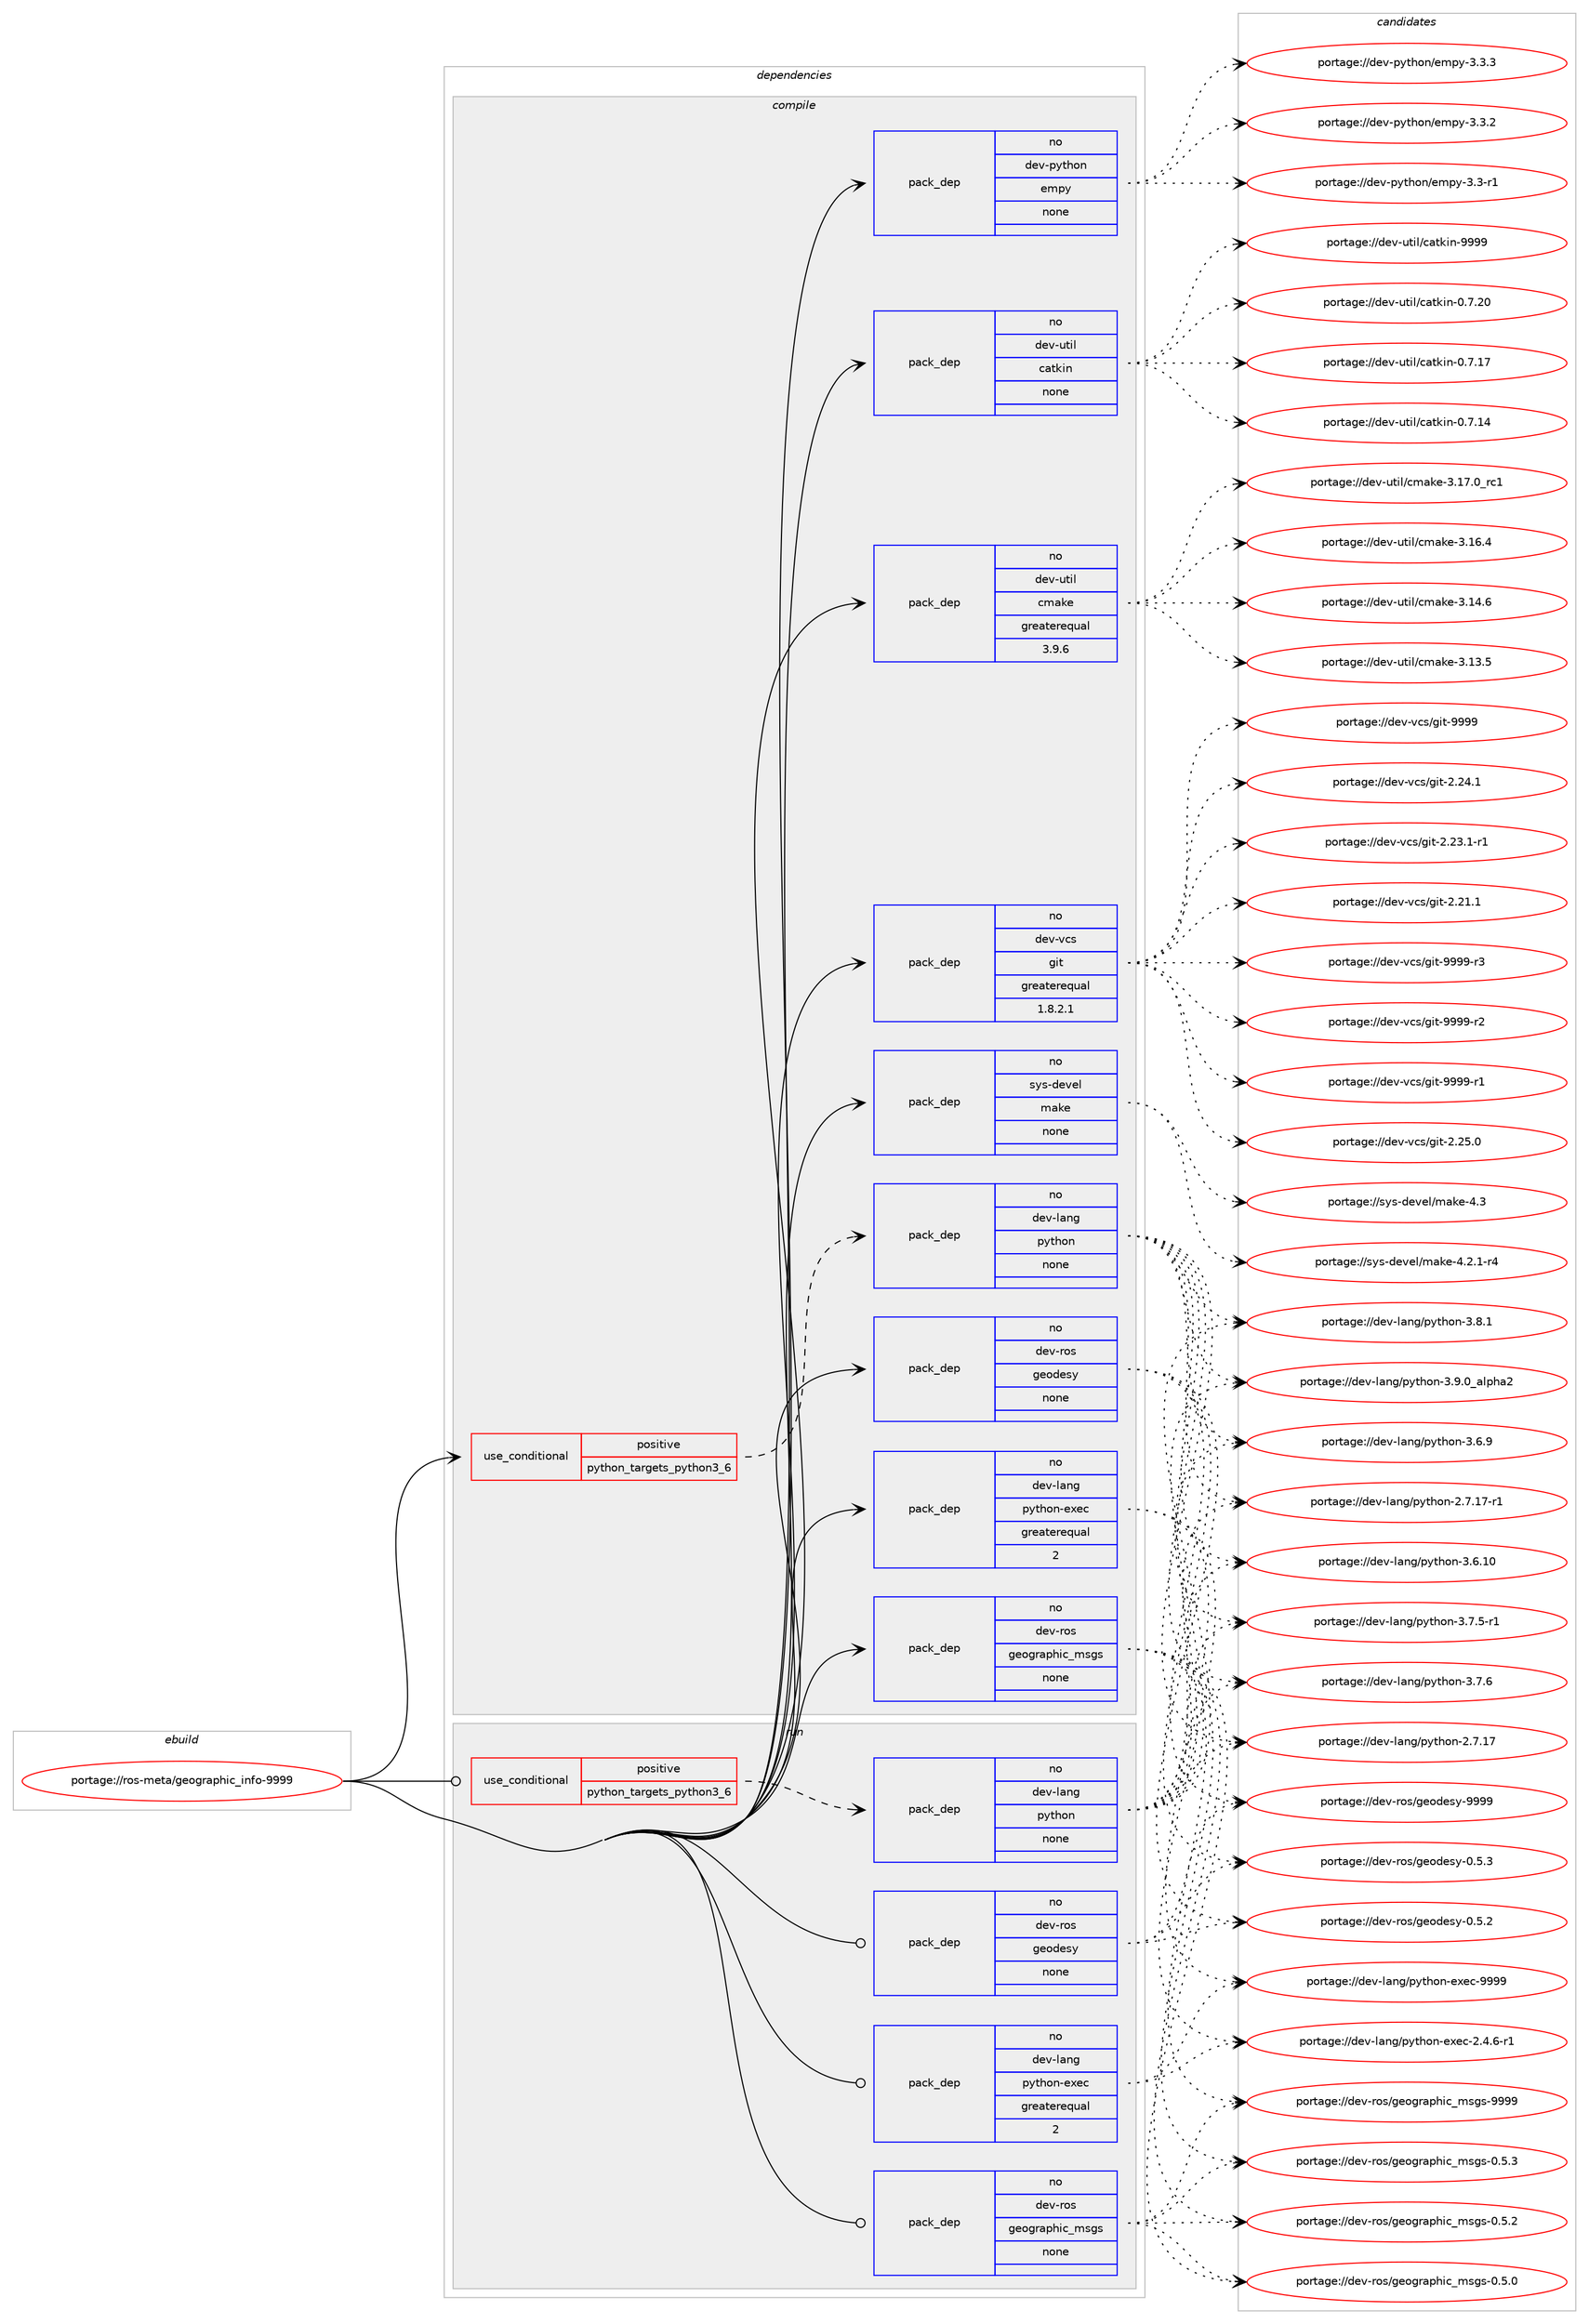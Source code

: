 digraph prolog {

# *************
# Graph options
# *************

newrank=true;
concentrate=true;
compound=true;
graph [rankdir=LR,fontname=Helvetica,fontsize=10,ranksep=1.5];#, ranksep=2.5, nodesep=0.2];
edge  [arrowhead=vee];
node  [fontname=Helvetica,fontsize=10];

# **********
# The ebuild
# **********

subgraph cluster_leftcol {
color=gray;
rank=same;
label=<<i>ebuild</i>>;
id [label="portage://ros-meta/geographic_info-9999", color=red, width=4, href="../ros-meta/geographic_info-9999.svg"];
}

# ****************
# The dependencies
# ****************

subgraph cluster_midcol {
color=gray;
label=<<i>dependencies</i>>;
subgraph cluster_compile {
fillcolor="#eeeeee";
style=filled;
label=<<i>compile</i>>;
subgraph cond21362 {
dependency108070 [label=<<TABLE BORDER="0" CELLBORDER="1" CELLSPACING="0" CELLPADDING="4"><TR><TD ROWSPAN="3" CELLPADDING="10">use_conditional</TD></TR><TR><TD>positive</TD></TR><TR><TD>python_targets_python3_6</TD></TR></TABLE>>, shape=none, color=red];
subgraph pack84900 {
dependency108071 [label=<<TABLE BORDER="0" CELLBORDER="1" CELLSPACING="0" CELLPADDING="4" WIDTH="220"><TR><TD ROWSPAN="6" CELLPADDING="30">pack_dep</TD></TR><TR><TD WIDTH="110">no</TD></TR><TR><TD>dev-lang</TD></TR><TR><TD>python</TD></TR><TR><TD>none</TD></TR><TR><TD></TD></TR></TABLE>>, shape=none, color=blue];
}
dependency108070:e -> dependency108071:w [weight=20,style="dashed",arrowhead="vee"];
}
id:e -> dependency108070:w [weight=20,style="solid",arrowhead="vee"];
subgraph pack84901 {
dependency108072 [label=<<TABLE BORDER="0" CELLBORDER="1" CELLSPACING="0" CELLPADDING="4" WIDTH="220"><TR><TD ROWSPAN="6" CELLPADDING="30">pack_dep</TD></TR><TR><TD WIDTH="110">no</TD></TR><TR><TD>dev-lang</TD></TR><TR><TD>python-exec</TD></TR><TR><TD>greaterequal</TD></TR><TR><TD>2</TD></TR></TABLE>>, shape=none, color=blue];
}
id:e -> dependency108072:w [weight=20,style="solid",arrowhead="vee"];
subgraph pack84902 {
dependency108073 [label=<<TABLE BORDER="0" CELLBORDER="1" CELLSPACING="0" CELLPADDING="4" WIDTH="220"><TR><TD ROWSPAN="6" CELLPADDING="30">pack_dep</TD></TR><TR><TD WIDTH="110">no</TD></TR><TR><TD>dev-python</TD></TR><TR><TD>empy</TD></TR><TR><TD>none</TD></TR><TR><TD></TD></TR></TABLE>>, shape=none, color=blue];
}
id:e -> dependency108073:w [weight=20,style="solid",arrowhead="vee"];
subgraph pack84903 {
dependency108074 [label=<<TABLE BORDER="0" CELLBORDER="1" CELLSPACING="0" CELLPADDING="4" WIDTH="220"><TR><TD ROWSPAN="6" CELLPADDING="30">pack_dep</TD></TR><TR><TD WIDTH="110">no</TD></TR><TR><TD>dev-ros</TD></TR><TR><TD>geodesy</TD></TR><TR><TD>none</TD></TR><TR><TD></TD></TR></TABLE>>, shape=none, color=blue];
}
id:e -> dependency108074:w [weight=20,style="solid",arrowhead="vee"];
subgraph pack84904 {
dependency108075 [label=<<TABLE BORDER="0" CELLBORDER="1" CELLSPACING="0" CELLPADDING="4" WIDTH="220"><TR><TD ROWSPAN="6" CELLPADDING="30">pack_dep</TD></TR><TR><TD WIDTH="110">no</TD></TR><TR><TD>dev-ros</TD></TR><TR><TD>geographic_msgs</TD></TR><TR><TD>none</TD></TR><TR><TD></TD></TR></TABLE>>, shape=none, color=blue];
}
id:e -> dependency108075:w [weight=20,style="solid",arrowhead="vee"];
subgraph pack84905 {
dependency108076 [label=<<TABLE BORDER="0" CELLBORDER="1" CELLSPACING="0" CELLPADDING="4" WIDTH="220"><TR><TD ROWSPAN="6" CELLPADDING="30">pack_dep</TD></TR><TR><TD WIDTH="110">no</TD></TR><TR><TD>dev-util</TD></TR><TR><TD>catkin</TD></TR><TR><TD>none</TD></TR><TR><TD></TD></TR></TABLE>>, shape=none, color=blue];
}
id:e -> dependency108076:w [weight=20,style="solid",arrowhead="vee"];
subgraph pack84906 {
dependency108077 [label=<<TABLE BORDER="0" CELLBORDER="1" CELLSPACING="0" CELLPADDING="4" WIDTH="220"><TR><TD ROWSPAN="6" CELLPADDING="30">pack_dep</TD></TR><TR><TD WIDTH="110">no</TD></TR><TR><TD>dev-util</TD></TR><TR><TD>cmake</TD></TR><TR><TD>greaterequal</TD></TR><TR><TD>3.9.6</TD></TR></TABLE>>, shape=none, color=blue];
}
id:e -> dependency108077:w [weight=20,style="solid",arrowhead="vee"];
subgraph pack84907 {
dependency108078 [label=<<TABLE BORDER="0" CELLBORDER="1" CELLSPACING="0" CELLPADDING="4" WIDTH="220"><TR><TD ROWSPAN="6" CELLPADDING="30">pack_dep</TD></TR><TR><TD WIDTH="110">no</TD></TR><TR><TD>dev-vcs</TD></TR><TR><TD>git</TD></TR><TR><TD>greaterequal</TD></TR><TR><TD>1.8.2.1</TD></TR></TABLE>>, shape=none, color=blue];
}
id:e -> dependency108078:w [weight=20,style="solid",arrowhead="vee"];
subgraph pack84908 {
dependency108079 [label=<<TABLE BORDER="0" CELLBORDER="1" CELLSPACING="0" CELLPADDING="4" WIDTH="220"><TR><TD ROWSPAN="6" CELLPADDING="30">pack_dep</TD></TR><TR><TD WIDTH="110">no</TD></TR><TR><TD>sys-devel</TD></TR><TR><TD>make</TD></TR><TR><TD>none</TD></TR><TR><TD></TD></TR></TABLE>>, shape=none, color=blue];
}
id:e -> dependency108079:w [weight=20,style="solid",arrowhead="vee"];
}
subgraph cluster_compileandrun {
fillcolor="#eeeeee";
style=filled;
label=<<i>compile and run</i>>;
}
subgraph cluster_run {
fillcolor="#eeeeee";
style=filled;
label=<<i>run</i>>;
subgraph cond21363 {
dependency108080 [label=<<TABLE BORDER="0" CELLBORDER="1" CELLSPACING="0" CELLPADDING="4"><TR><TD ROWSPAN="3" CELLPADDING="10">use_conditional</TD></TR><TR><TD>positive</TD></TR><TR><TD>python_targets_python3_6</TD></TR></TABLE>>, shape=none, color=red];
subgraph pack84909 {
dependency108081 [label=<<TABLE BORDER="0" CELLBORDER="1" CELLSPACING="0" CELLPADDING="4" WIDTH="220"><TR><TD ROWSPAN="6" CELLPADDING="30">pack_dep</TD></TR><TR><TD WIDTH="110">no</TD></TR><TR><TD>dev-lang</TD></TR><TR><TD>python</TD></TR><TR><TD>none</TD></TR><TR><TD></TD></TR></TABLE>>, shape=none, color=blue];
}
dependency108080:e -> dependency108081:w [weight=20,style="dashed",arrowhead="vee"];
}
id:e -> dependency108080:w [weight=20,style="solid",arrowhead="odot"];
subgraph pack84910 {
dependency108082 [label=<<TABLE BORDER="0" CELLBORDER="1" CELLSPACING="0" CELLPADDING="4" WIDTH="220"><TR><TD ROWSPAN="6" CELLPADDING="30">pack_dep</TD></TR><TR><TD WIDTH="110">no</TD></TR><TR><TD>dev-lang</TD></TR><TR><TD>python-exec</TD></TR><TR><TD>greaterequal</TD></TR><TR><TD>2</TD></TR></TABLE>>, shape=none, color=blue];
}
id:e -> dependency108082:w [weight=20,style="solid",arrowhead="odot"];
subgraph pack84911 {
dependency108083 [label=<<TABLE BORDER="0" CELLBORDER="1" CELLSPACING="0" CELLPADDING="4" WIDTH="220"><TR><TD ROWSPAN="6" CELLPADDING="30">pack_dep</TD></TR><TR><TD WIDTH="110">no</TD></TR><TR><TD>dev-ros</TD></TR><TR><TD>geodesy</TD></TR><TR><TD>none</TD></TR><TR><TD></TD></TR></TABLE>>, shape=none, color=blue];
}
id:e -> dependency108083:w [weight=20,style="solid",arrowhead="odot"];
subgraph pack84912 {
dependency108084 [label=<<TABLE BORDER="0" CELLBORDER="1" CELLSPACING="0" CELLPADDING="4" WIDTH="220"><TR><TD ROWSPAN="6" CELLPADDING="30">pack_dep</TD></TR><TR><TD WIDTH="110">no</TD></TR><TR><TD>dev-ros</TD></TR><TR><TD>geographic_msgs</TD></TR><TR><TD>none</TD></TR><TR><TD></TD></TR></TABLE>>, shape=none, color=blue];
}
id:e -> dependency108084:w [weight=20,style="solid",arrowhead="odot"];
}
}

# **************
# The candidates
# **************

subgraph cluster_choices {
rank=same;
color=gray;
label=<<i>candidates</i>>;

subgraph choice84900 {
color=black;
nodesep=1;
choice10010111845108971101034711212111610411111045514657464895971081121049750 [label="portage://dev-lang/python-3.9.0_alpha2", color=red, width=4,href="../dev-lang/python-3.9.0_alpha2.svg"];
choice100101118451089711010347112121116104111110455146564649 [label="portage://dev-lang/python-3.8.1", color=red, width=4,href="../dev-lang/python-3.8.1.svg"];
choice100101118451089711010347112121116104111110455146554654 [label="portage://dev-lang/python-3.7.6", color=red, width=4,href="../dev-lang/python-3.7.6.svg"];
choice1001011184510897110103471121211161041111104551465546534511449 [label="portage://dev-lang/python-3.7.5-r1", color=red, width=4,href="../dev-lang/python-3.7.5-r1.svg"];
choice100101118451089711010347112121116104111110455146544657 [label="portage://dev-lang/python-3.6.9", color=red, width=4,href="../dev-lang/python-3.6.9.svg"];
choice10010111845108971101034711212111610411111045514654464948 [label="portage://dev-lang/python-3.6.10", color=red, width=4,href="../dev-lang/python-3.6.10.svg"];
choice100101118451089711010347112121116104111110455046554649554511449 [label="portage://dev-lang/python-2.7.17-r1", color=red, width=4,href="../dev-lang/python-2.7.17-r1.svg"];
choice10010111845108971101034711212111610411111045504655464955 [label="portage://dev-lang/python-2.7.17", color=red, width=4,href="../dev-lang/python-2.7.17.svg"];
dependency108071:e -> choice10010111845108971101034711212111610411111045514657464895971081121049750:w [style=dotted,weight="100"];
dependency108071:e -> choice100101118451089711010347112121116104111110455146564649:w [style=dotted,weight="100"];
dependency108071:e -> choice100101118451089711010347112121116104111110455146554654:w [style=dotted,weight="100"];
dependency108071:e -> choice1001011184510897110103471121211161041111104551465546534511449:w [style=dotted,weight="100"];
dependency108071:e -> choice100101118451089711010347112121116104111110455146544657:w [style=dotted,weight="100"];
dependency108071:e -> choice10010111845108971101034711212111610411111045514654464948:w [style=dotted,weight="100"];
dependency108071:e -> choice100101118451089711010347112121116104111110455046554649554511449:w [style=dotted,weight="100"];
dependency108071:e -> choice10010111845108971101034711212111610411111045504655464955:w [style=dotted,weight="100"];
}
subgraph choice84901 {
color=black;
nodesep=1;
choice10010111845108971101034711212111610411111045101120101994557575757 [label="portage://dev-lang/python-exec-9999", color=red, width=4,href="../dev-lang/python-exec-9999.svg"];
choice10010111845108971101034711212111610411111045101120101994550465246544511449 [label="portage://dev-lang/python-exec-2.4.6-r1", color=red, width=4,href="../dev-lang/python-exec-2.4.6-r1.svg"];
dependency108072:e -> choice10010111845108971101034711212111610411111045101120101994557575757:w [style=dotted,weight="100"];
dependency108072:e -> choice10010111845108971101034711212111610411111045101120101994550465246544511449:w [style=dotted,weight="100"];
}
subgraph choice84902 {
color=black;
nodesep=1;
choice1001011184511212111610411111047101109112121455146514651 [label="portage://dev-python/empy-3.3.3", color=red, width=4,href="../dev-python/empy-3.3.3.svg"];
choice1001011184511212111610411111047101109112121455146514650 [label="portage://dev-python/empy-3.3.2", color=red, width=4,href="../dev-python/empy-3.3.2.svg"];
choice1001011184511212111610411111047101109112121455146514511449 [label="portage://dev-python/empy-3.3-r1", color=red, width=4,href="../dev-python/empy-3.3-r1.svg"];
dependency108073:e -> choice1001011184511212111610411111047101109112121455146514651:w [style=dotted,weight="100"];
dependency108073:e -> choice1001011184511212111610411111047101109112121455146514650:w [style=dotted,weight="100"];
dependency108073:e -> choice1001011184511212111610411111047101109112121455146514511449:w [style=dotted,weight="100"];
}
subgraph choice84903 {
color=black;
nodesep=1;
choice10010111845114111115471031011111001011151214557575757 [label="portage://dev-ros/geodesy-9999", color=red, width=4,href="../dev-ros/geodesy-9999.svg"];
choice1001011184511411111547103101111100101115121454846534651 [label="portage://dev-ros/geodesy-0.5.3", color=red, width=4,href="../dev-ros/geodesy-0.5.3.svg"];
choice1001011184511411111547103101111100101115121454846534650 [label="portage://dev-ros/geodesy-0.5.2", color=red, width=4,href="../dev-ros/geodesy-0.5.2.svg"];
dependency108074:e -> choice10010111845114111115471031011111001011151214557575757:w [style=dotted,weight="100"];
dependency108074:e -> choice1001011184511411111547103101111100101115121454846534651:w [style=dotted,weight="100"];
dependency108074:e -> choice1001011184511411111547103101111100101115121454846534650:w [style=dotted,weight="100"];
}
subgraph choice84904 {
color=black;
nodesep=1;
choice10010111845114111115471031011111031149711210410599951091151031154557575757 [label="portage://dev-ros/geographic_msgs-9999", color=red, width=4,href="../dev-ros/geographic_msgs-9999.svg"];
choice1001011184511411111547103101111103114971121041059995109115103115454846534651 [label="portage://dev-ros/geographic_msgs-0.5.3", color=red, width=4,href="../dev-ros/geographic_msgs-0.5.3.svg"];
choice1001011184511411111547103101111103114971121041059995109115103115454846534650 [label="portage://dev-ros/geographic_msgs-0.5.2", color=red, width=4,href="../dev-ros/geographic_msgs-0.5.2.svg"];
choice1001011184511411111547103101111103114971121041059995109115103115454846534648 [label="portage://dev-ros/geographic_msgs-0.5.0", color=red, width=4,href="../dev-ros/geographic_msgs-0.5.0.svg"];
dependency108075:e -> choice10010111845114111115471031011111031149711210410599951091151031154557575757:w [style=dotted,weight="100"];
dependency108075:e -> choice1001011184511411111547103101111103114971121041059995109115103115454846534651:w [style=dotted,weight="100"];
dependency108075:e -> choice1001011184511411111547103101111103114971121041059995109115103115454846534650:w [style=dotted,weight="100"];
dependency108075:e -> choice1001011184511411111547103101111103114971121041059995109115103115454846534648:w [style=dotted,weight="100"];
}
subgraph choice84905 {
color=black;
nodesep=1;
choice100101118451171161051084799971161071051104557575757 [label="portage://dev-util/catkin-9999", color=red, width=4,href="../dev-util/catkin-9999.svg"];
choice1001011184511711610510847999711610710511045484655465048 [label="portage://dev-util/catkin-0.7.20", color=red, width=4,href="../dev-util/catkin-0.7.20.svg"];
choice1001011184511711610510847999711610710511045484655464955 [label="portage://dev-util/catkin-0.7.17", color=red, width=4,href="../dev-util/catkin-0.7.17.svg"];
choice1001011184511711610510847999711610710511045484655464952 [label="portage://dev-util/catkin-0.7.14", color=red, width=4,href="../dev-util/catkin-0.7.14.svg"];
dependency108076:e -> choice100101118451171161051084799971161071051104557575757:w [style=dotted,weight="100"];
dependency108076:e -> choice1001011184511711610510847999711610710511045484655465048:w [style=dotted,weight="100"];
dependency108076:e -> choice1001011184511711610510847999711610710511045484655464955:w [style=dotted,weight="100"];
dependency108076:e -> choice1001011184511711610510847999711610710511045484655464952:w [style=dotted,weight="100"];
}
subgraph choice84906 {
color=black;
nodesep=1;
choice1001011184511711610510847991099710710145514649554648951149949 [label="portage://dev-util/cmake-3.17.0_rc1", color=red, width=4,href="../dev-util/cmake-3.17.0_rc1.svg"];
choice1001011184511711610510847991099710710145514649544652 [label="portage://dev-util/cmake-3.16.4", color=red, width=4,href="../dev-util/cmake-3.16.4.svg"];
choice1001011184511711610510847991099710710145514649524654 [label="portage://dev-util/cmake-3.14.6", color=red, width=4,href="../dev-util/cmake-3.14.6.svg"];
choice1001011184511711610510847991099710710145514649514653 [label="portage://dev-util/cmake-3.13.5", color=red, width=4,href="../dev-util/cmake-3.13.5.svg"];
dependency108077:e -> choice1001011184511711610510847991099710710145514649554648951149949:w [style=dotted,weight="100"];
dependency108077:e -> choice1001011184511711610510847991099710710145514649544652:w [style=dotted,weight="100"];
dependency108077:e -> choice1001011184511711610510847991099710710145514649524654:w [style=dotted,weight="100"];
dependency108077:e -> choice1001011184511711610510847991099710710145514649514653:w [style=dotted,weight="100"];
}
subgraph choice84907 {
color=black;
nodesep=1;
choice10010111845118991154710310511645575757574511451 [label="portage://dev-vcs/git-9999-r3", color=red, width=4,href="../dev-vcs/git-9999-r3.svg"];
choice10010111845118991154710310511645575757574511450 [label="portage://dev-vcs/git-9999-r2", color=red, width=4,href="../dev-vcs/git-9999-r2.svg"];
choice10010111845118991154710310511645575757574511449 [label="portage://dev-vcs/git-9999-r1", color=red, width=4,href="../dev-vcs/git-9999-r1.svg"];
choice1001011184511899115471031051164557575757 [label="portage://dev-vcs/git-9999", color=red, width=4,href="../dev-vcs/git-9999.svg"];
choice10010111845118991154710310511645504650534648 [label="portage://dev-vcs/git-2.25.0", color=red, width=4,href="../dev-vcs/git-2.25.0.svg"];
choice10010111845118991154710310511645504650524649 [label="portage://dev-vcs/git-2.24.1", color=red, width=4,href="../dev-vcs/git-2.24.1.svg"];
choice100101118451189911547103105116455046505146494511449 [label="portage://dev-vcs/git-2.23.1-r1", color=red, width=4,href="../dev-vcs/git-2.23.1-r1.svg"];
choice10010111845118991154710310511645504650494649 [label="portage://dev-vcs/git-2.21.1", color=red, width=4,href="../dev-vcs/git-2.21.1.svg"];
dependency108078:e -> choice10010111845118991154710310511645575757574511451:w [style=dotted,weight="100"];
dependency108078:e -> choice10010111845118991154710310511645575757574511450:w [style=dotted,weight="100"];
dependency108078:e -> choice10010111845118991154710310511645575757574511449:w [style=dotted,weight="100"];
dependency108078:e -> choice1001011184511899115471031051164557575757:w [style=dotted,weight="100"];
dependency108078:e -> choice10010111845118991154710310511645504650534648:w [style=dotted,weight="100"];
dependency108078:e -> choice10010111845118991154710310511645504650524649:w [style=dotted,weight="100"];
dependency108078:e -> choice100101118451189911547103105116455046505146494511449:w [style=dotted,weight="100"];
dependency108078:e -> choice10010111845118991154710310511645504650494649:w [style=dotted,weight="100"];
}
subgraph choice84908 {
color=black;
nodesep=1;
choice11512111545100101118101108471099710710145524651 [label="portage://sys-devel/make-4.3", color=red, width=4,href="../sys-devel/make-4.3.svg"];
choice1151211154510010111810110847109971071014552465046494511452 [label="portage://sys-devel/make-4.2.1-r4", color=red, width=4,href="../sys-devel/make-4.2.1-r4.svg"];
dependency108079:e -> choice11512111545100101118101108471099710710145524651:w [style=dotted,weight="100"];
dependency108079:e -> choice1151211154510010111810110847109971071014552465046494511452:w [style=dotted,weight="100"];
}
subgraph choice84909 {
color=black;
nodesep=1;
choice10010111845108971101034711212111610411111045514657464895971081121049750 [label="portage://dev-lang/python-3.9.0_alpha2", color=red, width=4,href="../dev-lang/python-3.9.0_alpha2.svg"];
choice100101118451089711010347112121116104111110455146564649 [label="portage://dev-lang/python-3.8.1", color=red, width=4,href="../dev-lang/python-3.8.1.svg"];
choice100101118451089711010347112121116104111110455146554654 [label="portage://dev-lang/python-3.7.6", color=red, width=4,href="../dev-lang/python-3.7.6.svg"];
choice1001011184510897110103471121211161041111104551465546534511449 [label="portage://dev-lang/python-3.7.5-r1", color=red, width=4,href="../dev-lang/python-3.7.5-r1.svg"];
choice100101118451089711010347112121116104111110455146544657 [label="portage://dev-lang/python-3.6.9", color=red, width=4,href="../dev-lang/python-3.6.9.svg"];
choice10010111845108971101034711212111610411111045514654464948 [label="portage://dev-lang/python-3.6.10", color=red, width=4,href="../dev-lang/python-3.6.10.svg"];
choice100101118451089711010347112121116104111110455046554649554511449 [label="portage://dev-lang/python-2.7.17-r1", color=red, width=4,href="../dev-lang/python-2.7.17-r1.svg"];
choice10010111845108971101034711212111610411111045504655464955 [label="portage://dev-lang/python-2.7.17", color=red, width=4,href="../dev-lang/python-2.7.17.svg"];
dependency108081:e -> choice10010111845108971101034711212111610411111045514657464895971081121049750:w [style=dotted,weight="100"];
dependency108081:e -> choice100101118451089711010347112121116104111110455146564649:w [style=dotted,weight="100"];
dependency108081:e -> choice100101118451089711010347112121116104111110455146554654:w [style=dotted,weight="100"];
dependency108081:e -> choice1001011184510897110103471121211161041111104551465546534511449:w [style=dotted,weight="100"];
dependency108081:e -> choice100101118451089711010347112121116104111110455146544657:w [style=dotted,weight="100"];
dependency108081:e -> choice10010111845108971101034711212111610411111045514654464948:w [style=dotted,weight="100"];
dependency108081:e -> choice100101118451089711010347112121116104111110455046554649554511449:w [style=dotted,weight="100"];
dependency108081:e -> choice10010111845108971101034711212111610411111045504655464955:w [style=dotted,weight="100"];
}
subgraph choice84910 {
color=black;
nodesep=1;
choice10010111845108971101034711212111610411111045101120101994557575757 [label="portage://dev-lang/python-exec-9999", color=red, width=4,href="../dev-lang/python-exec-9999.svg"];
choice10010111845108971101034711212111610411111045101120101994550465246544511449 [label="portage://dev-lang/python-exec-2.4.6-r1", color=red, width=4,href="../dev-lang/python-exec-2.4.6-r1.svg"];
dependency108082:e -> choice10010111845108971101034711212111610411111045101120101994557575757:w [style=dotted,weight="100"];
dependency108082:e -> choice10010111845108971101034711212111610411111045101120101994550465246544511449:w [style=dotted,weight="100"];
}
subgraph choice84911 {
color=black;
nodesep=1;
choice10010111845114111115471031011111001011151214557575757 [label="portage://dev-ros/geodesy-9999", color=red, width=4,href="../dev-ros/geodesy-9999.svg"];
choice1001011184511411111547103101111100101115121454846534651 [label="portage://dev-ros/geodesy-0.5.3", color=red, width=4,href="../dev-ros/geodesy-0.5.3.svg"];
choice1001011184511411111547103101111100101115121454846534650 [label="portage://dev-ros/geodesy-0.5.2", color=red, width=4,href="../dev-ros/geodesy-0.5.2.svg"];
dependency108083:e -> choice10010111845114111115471031011111001011151214557575757:w [style=dotted,weight="100"];
dependency108083:e -> choice1001011184511411111547103101111100101115121454846534651:w [style=dotted,weight="100"];
dependency108083:e -> choice1001011184511411111547103101111100101115121454846534650:w [style=dotted,weight="100"];
}
subgraph choice84912 {
color=black;
nodesep=1;
choice10010111845114111115471031011111031149711210410599951091151031154557575757 [label="portage://dev-ros/geographic_msgs-9999", color=red, width=4,href="../dev-ros/geographic_msgs-9999.svg"];
choice1001011184511411111547103101111103114971121041059995109115103115454846534651 [label="portage://dev-ros/geographic_msgs-0.5.3", color=red, width=4,href="../dev-ros/geographic_msgs-0.5.3.svg"];
choice1001011184511411111547103101111103114971121041059995109115103115454846534650 [label="portage://dev-ros/geographic_msgs-0.5.2", color=red, width=4,href="../dev-ros/geographic_msgs-0.5.2.svg"];
choice1001011184511411111547103101111103114971121041059995109115103115454846534648 [label="portage://dev-ros/geographic_msgs-0.5.0", color=red, width=4,href="../dev-ros/geographic_msgs-0.5.0.svg"];
dependency108084:e -> choice10010111845114111115471031011111031149711210410599951091151031154557575757:w [style=dotted,weight="100"];
dependency108084:e -> choice1001011184511411111547103101111103114971121041059995109115103115454846534651:w [style=dotted,weight="100"];
dependency108084:e -> choice1001011184511411111547103101111103114971121041059995109115103115454846534650:w [style=dotted,weight="100"];
dependency108084:e -> choice1001011184511411111547103101111103114971121041059995109115103115454846534648:w [style=dotted,weight="100"];
}
}

}
